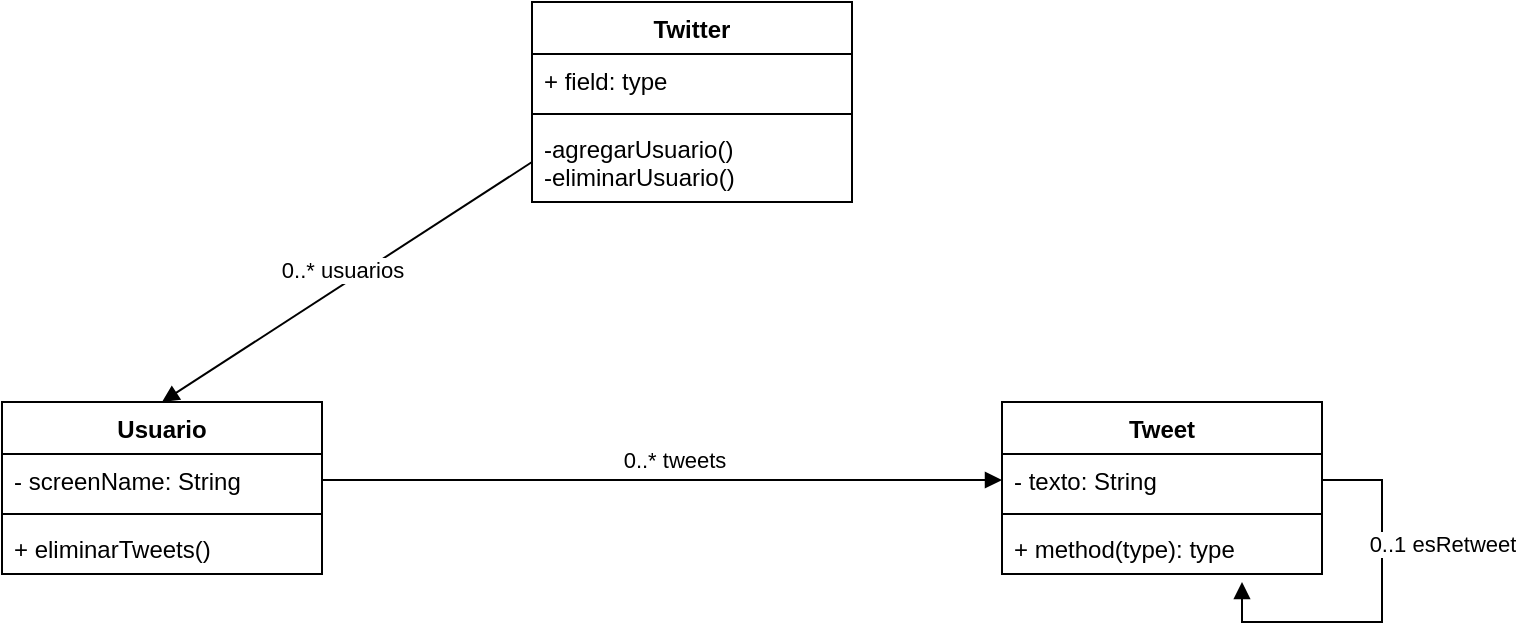 <mxfile version="21.0.10" type="github">
  <diagram name="Página-1" id="wlAQ2ZE5-KceXvDOLKsL">
    <mxGraphModel dx="640" dy="224" grid="1" gridSize="10" guides="1" tooltips="1" connect="1" arrows="1" fold="1" page="1" pageScale="1" pageWidth="1169" pageHeight="827" math="0" shadow="0">
      <root>
        <mxCell id="0" />
        <mxCell id="1" parent="0" />
        <mxCell id="pJQenBrKbB63pJztm58h-1" value="Tweet" style="swimlane;fontStyle=1;align=center;verticalAlign=top;childLayout=stackLayout;horizontal=1;startSize=26;horizontalStack=0;resizeParent=1;resizeParentMax=0;resizeLast=0;collapsible=1;marginBottom=0;whiteSpace=wrap;html=1;movable=1;resizable=1;rotatable=1;deletable=1;editable=1;locked=0;connectable=1;points=[[0,0,0,0,0],[0,0.25,0,0,0],[0,0.5,0,0,0],[0,0.75,0,0,0],[0,1,0,0,0],[0.25,0,0,0,0],[0.25,1,0,0,0],[0.5,0,0,0,0],[0.5,1,0,0,0],[0.75,0,0,0,0],[0.75,1,0,0,0],[1,0,0,0,0],[1,0.25,0,0,0],[1,0.5,0,0,0],[1,0.75,0,0,0],[1,1,0,0,0]];" vertex="1" parent="1">
          <mxGeometry x="740" y="280" width="160" height="86" as="geometry" />
        </mxCell>
        <mxCell id="pJQenBrKbB63pJztm58h-2" value="- texto: String" style="text;strokeColor=none;fillColor=none;align=left;verticalAlign=top;spacingLeft=4;spacingRight=4;overflow=hidden;rotatable=0;points=[[0,0.5],[1,0.5]];portConstraint=eastwest;whiteSpace=wrap;html=1;" vertex="1" parent="pJQenBrKbB63pJztm58h-1">
          <mxGeometry y="26" width="160" height="26" as="geometry" />
        </mxCell>
        <mxCell id="pJQenBrKbB63pJztm58h-3" value="" style="line;strokeWidth=1;fillColor=none;align=left;verticalAlign=middle;spacingTop=-1;spacingLeft=3;spacingRight=3;rotatable=0;labelPosition=right;points=[];portConstraint=eastwest;strokeColor=inherit;" vertex="1" parent="pJQenBrKbB63pJztm58h-1">
          <mxGeometry y="52" width="160" height="8" as="geometry" />
        </mxCell>
        <mxCell id="pJQenBrKbB63pJztm58h-4" value="+ method(type): type" style="text;strokeColor=none;fillColor=none;align=left;verticalAlign=top;spacingLeft=4;spacingRight=4;overflow=hidden;rotatable=0;points=[[0,0.5],[1,0.5]];portConstraint=eastwest;whiteSpace=wrap;html=1;" vertex="1" parent="pJQenBrKbB63pJztm58h-1">
          <mxGeometry y="60" width="160" height="26" as="geometry" />
        </mxCell>
        <mxCell id="pJQenBrKbB63pJztm58h-17" value="0..1 esRetweet" style="html=1;verticalAlign=bottom;endArrow=block;edgeStyle=orthogonalEdgeStyle;elbow=vertical;rounded=0;entryX=0.75;entryY=1.154;entryDx=0;entryDy=0;entryPerimeter=0;exitX=1;exitY=0.5;exitDx=0;exitDy=0;" edge="1" parent="pJQenBrKbB63pJztm58h-1" source="pJQenBrKbB63pJztm58h-2" target="pJQenBrKbB63pJztm58h-4">
          <mxGeometry x="-0.257" y="30" width="80" relative="1" as="geometry">
            <mxPoint x="-90" y="30" as="sourcePoint" />
            <mxPoint x="-30" y="130" as="targetPoint" />
            <Array as="points">
              <mxPoint x="190" y="39" />
              <mxPoint x="190" y="110" />
              <mxPoint x="120" y="110" />
            </Array>
            <mxPoint as="offset" />
          </mxGeometry>
        </mxCell>
        <mxCell id="pJQenBrKbB63pJztm58h-5" value="Usuario" style="swimlane;fontStyle=1;align=center;verticalAlign=top;childLayout=stackLayout;horizontal=1;startSize=26;horizontalStack=0;resizeParent=1;resizeParentMax=0;resizeLast=0;collapsible=1;marginBottom=0;whiteSpace=wrap;html=1;" vertex="1" parent="1">
          <mxGeometry x="240" y="280" width="160" height="86" as="geometry" />
        </mxCell>
        <mxCell id="pJQenBrKbB63pJztm58h-6" value="- screenName: String" style="text;strokeColor=none;fillColor=none;align=left;verticalAlign=top;spacingLeft=4;spacingRight=4;overflow=hidden;rotatable=0;points=[[0,0.5],[1,0.5]];portConstraint=eastwest;whiteSpace=wrap;html=1;" vertex="1" parent="pJQenBrKbB63pJztm58h-5">
          <mxGeometry y="26" width="160" height="26" as="geometry" />
        </mxCell>
        <mxCell id="pJQenBrKbB63pJztm58h-7" value="" style="line;strokeWidth=1;fillColor=none;align=left;verticalAlign=middle;spacingTop=-1;spacingLeft=3;spacingRight=3;rotatable=0;labelPosition=right;points=[];portConstraint=eastwest;strokeColor=inherit;" vertex="1" parent="pJQenBrKbB63pJztm58h-5">
          <mxGeometry y="52" width="160" height="8" as="geometry" />
        </mxCell>
        <mxCell id="pJQenBrKbB63pJztm58h-8" value="+ eliminarTweets()" style="text;strokeColor=none;fillColor=none;align=left;verticalAlign=top;spacingLeft=4;spacingRight=4;overflow=hidden;rotatable=0;points=[[0,0.5],[1,0.5]];portConstraint=eastwest;whiteSpace=wrap;html=1;" vertex="1" parent="pJQenBrKbB63pJztm58h-5">
          <mxGeometry y="60" width="160" height="26" as="geometry" />
        </mxCell>
        <mxCell id="pJQenBrKbB63pJztm58h-9" value="Twitter" style="swimlane;fontStyle=1;align=center;verticalAlign=top;childLayout=stackLayout;horizontal=1;startSize=26;horizontalStack=0;resizeParent=1;resizeParentMax=0;resizeLast=0;collapsible=1;marginBottom=0;whiteSpace=wrap;html=1;" vertex="1" parent="1">
          <mxGeometry x="505" y="80" width="160" height="100" as="geometry" />
        </mxCell>
        <mxCell id="pJQenBrKbB63pJztm58h-10" value="+ field: type" style="text;strokeColor=none;fillColor=none;align=left;verticalAlign=top;spacingLeft=4;spacingRight=4;overflow=hidden;rotatable=0;points=[[0,0.5],[1,0.5]];portConstraint=eastwest;whiteSpace=wrap;html=1;" vertex="1" parent="pJQenBrKbB63pJztm58h-9">
          <mxGeometry y="26" width="160" height="26" as="geometry" />
        </mxCell>
        <mxCell id="pJQenBrKbB63pJztm58h-11" value="" style="line;strokeWidth=1;fillColor=none;align=left;verticalAlign=middle;spacingTop=-1;spacingLeft=3;spacingRight=3;rotatable=0;labelPosition=right;points=[];portConstraint=eastwest;strokeColor=inherit;" vertex="1" parent="pJQenBrKbB63pJztm58h-9">
          <mxGeometry y="52" width="160" height="8" as="geometry" />
        </mxCell>
        <mxCell id="pJQenBrKbB63pJztm58h-12" value="-agregarUsuario()&lt;br&gt;-eliminarUsuario()" style="text;strokeColor=none;fillColor=none;align=left;verticalAlign=top;spacingLeft=4;spacingRight=4;overflow=hidden;rotatable=0;points=[[0,0.5],[1,0.5]];portConstraint=eastwest;whiteSpace=wrap;html=1;" vertex="1" parent="pJQenBrKbB63pJztm58h-9">
          <mxGeometry y="60" width="160" height="40" as="geometry" />
        </mxCell>
        <mxCell id="pJQenBrKbB63pJztm58h-13" value="0..* usuarios" style="html=1;verticalAlign=bottom;endArrow=block;elbow=vertical;rounded=0;exitX=0;exitY=0.5;exitDx=0;exitDy=0;entryX=0.5;entryY=0;entryDx=0;entryDy=0;" edge="1" parent="1" source="pJQenBrKbB63pJztm58h-12" target="pJQenBrKbB63pJztm58h-5">
          <mxGeometry x="0.036" y="1" width="80" relative="1" as="geometry">
            <mxPoint x="900" y="330" as="sourcePoint" />
            <mxPoint x="980" y="330" as="targetPoint" />
            <mxPoint as="offset" />
          </mxGeometry>
        </mxCell>
        <mxCell id="pJQenBrKbB63pJztm58h-15" value="0..* tweets" style="html=1;verticalAlign=bottom;endArrow=block;elbow=vertical;rounded=0;exitX=1;exitY=0.5;exitDx=0;exitDy=0;entryX=0;entryY=0.5;entryDx=0;entryDy=0;" edge="1" parent="1" source="pJQenBrKbB63pJztm58h-6" target="pJQenBrKbB63pJztm58h-2">
          <mxGeometry x="0.036" y="1" width="80" relative="1" as="geometry">
            <mxPoint x="515" y="163" as="sourcePoint" />
            <mxPoint x="330" y="290" as="targetPoint" />
            <mxPoint as="offset" />
          </mxGeometry>
        </mxCell>
      </root>
    </mxGraphModel>
  </diagram>
</mxfile>
